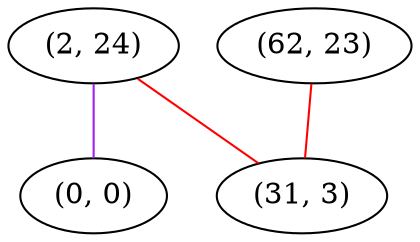 graph "" {
"(2, 24)";
"(0, 0)";
"(62, 23)";
"(31, 3)";
"(2, 24)" -- "(31, 3)"  [color=red, key=0, weight=1];
"(2, 24)" -- "(0, 0)"  [color=purple, key=0, weight=4];
"(62, 23)" -- "(31, 3)"  [color=red, key=0, weight=1];
}
